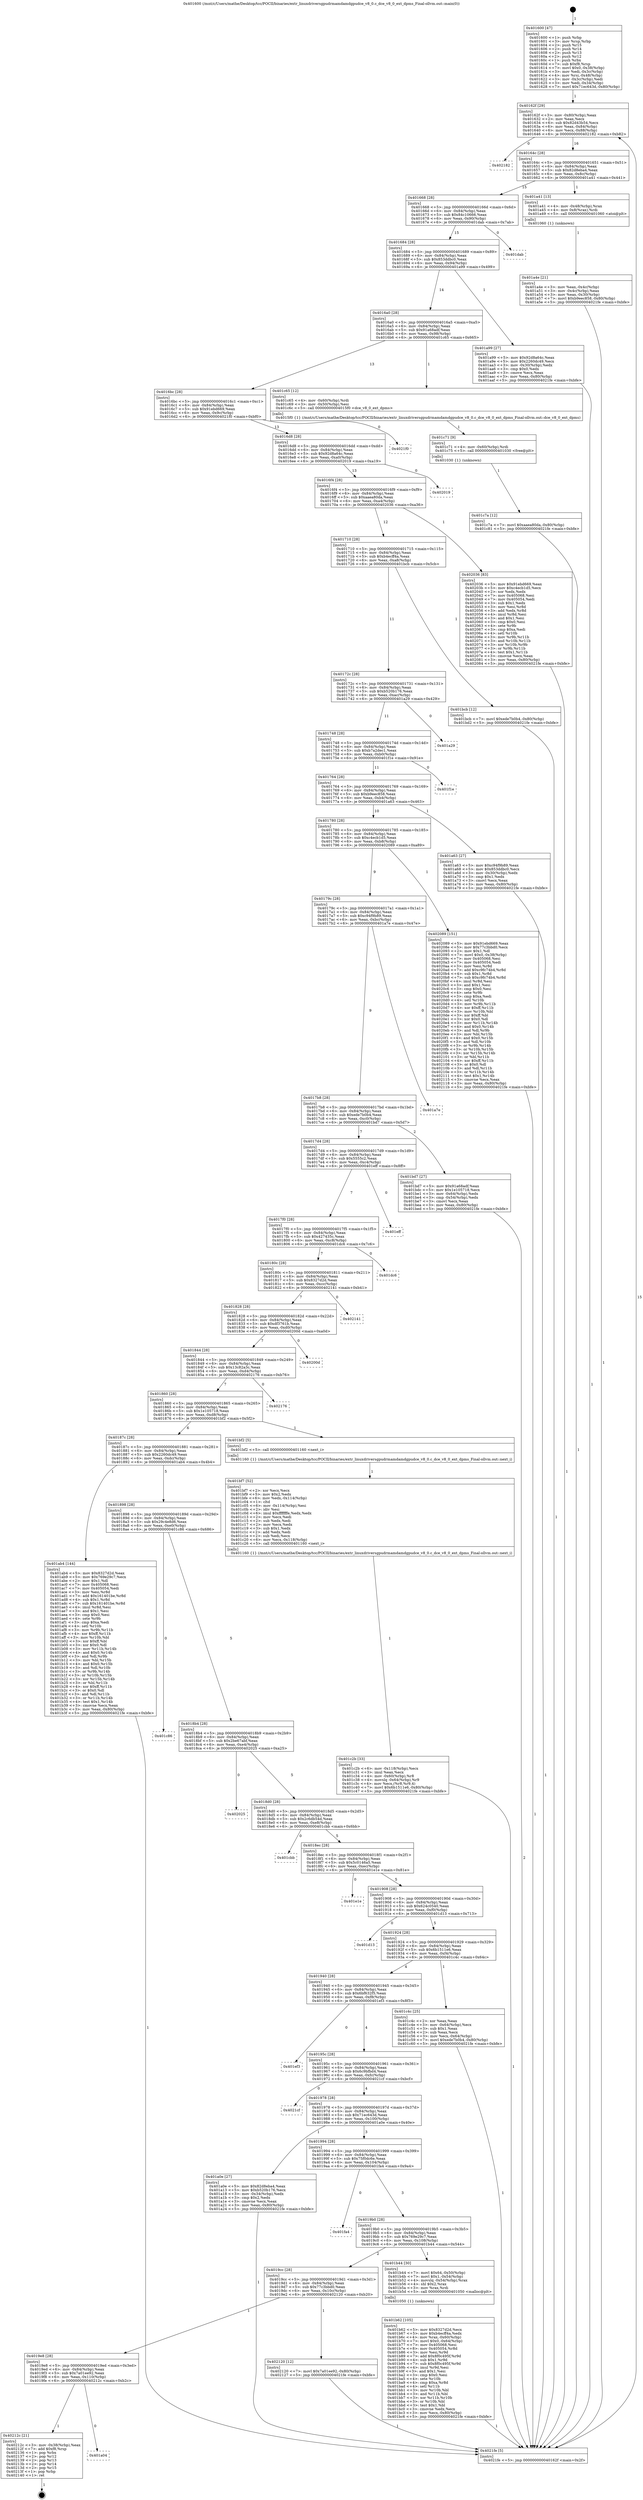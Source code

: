 digraph "0x401600" {
  label = "0x401600 (/mnt/c/Users/mathe/Desktop/tcc/POCII/binaries/extr_linuxdriversgpudrmamdamdgpudce_v8_0.c_dce_v8_0_ext_dpms_Final-ollvm.out::main(0))"
  labelloc = "t"
  node[shape=record]

  Entry [label="",width=0.3,height=0.3,shape=circle,fillcolor=black,style=filled]
  "0x40162f" [label="{
     0x40162f [29]\l
     | [instrs]\l
     &nbsp;&nbsp;0x40162f \<+3\>: mov -0x80(%rbp),%eax\l
     &nbsp;&nbsp;0x401632 \<+2\>: mov %eax,%ecx\l
     &nbsp;&nbsp;0x401634 \<+6\>: sub $0x82d43b54,%ecx\l
     &nbsp;&nbsp;0x40163a \<+6\>: mov %eax,-0x84(%rbp)\l
     &nbsp;&nbsp;0x401640 \<+6\>: mov %ecx,-0x88(%rbp)\l
     &nbsp;&nbsp;0x401646 \<+6\>: je 0000000000402182 \<main+0xb82\>\l
  }"]
  "0x402182" [label="{
     0x402182\l
  }", style=dashed]
  "0x40164c" [label="{
     0x40164c [28]\l
     | [instrs]\l
     &nbsp;&nbsp;0x40164c \<+5\>: jmp 0000000000401651 \<main+0x51\>\l
     &nbsp;&nbsp;0x401651 \<+6\>: mov -0x84(%rbp),%eax\l
     &nbsp;&nbsp;0x401657 \<+5\>: sub $0x82d8eba4,%eax\l
     &nbsp;&nbsp;0x40165c \<+6\>: mov %eax,-0x8c(%rbp)\l
     &nbsp;&nbsp;0x401662 \<+6\>: je 0000000000401a41 \<main+0x441\>\l
  }"]
  Exit [label="",width=0.3,height=0.3,shape=circle,fillcolor=black,style=filled,peripheries=2]
  "0x401a41" [label="{
     0x401a41 [13]\l
     | [instrs]\l
     &nbsp;&nbsp;0x401a41 \<+4\>: mov -0x48(%rbp),%rax\l
     &nbsp;&nbsp;0x401a45 \<+4\>: mov 0x8(%rax),%rdi\l
     &nbsp;&nbsp;0x401a49 \<+5\>: call 0000000000401060 \<atoi@plt\>\l
     | [calls]\l
     &nbsp;&nbsp;0x401060 \{1\} (unknown)\l
  }"]
  "0x401668" [label="{
     0x401668 [28]\l
     | [instrs]\l
     &nbsp;&nbsp;0x401668 \<+5\>: jmp 000000000040166d \<main+0x6d\>\l
     &nbsp;&nbsp;0x40166d \<+6\>: mov -0x84(%rbp),%eax\l
     &nbsp;&nbsp;0x401673 \<+5\>: sub $0x84c10666,%eax\l
     &nbsp;&nbsp;0x401678 \<+6\>: mov %eax,-0x90(%rbp)\l
     &nbsp;&nbsp;0x40167e \<+6\>: je 0000000000401dab \<main+0x7ab\>\l
  }"]
  "0x401a04" [label="{
     0x401a04\l
  }", style=dashed]
  "0x401dab" [label="{
     0x401dab\l
  }", style=dashed]
  "0x401684" [label="{
     0x401684 [28]\l
     | [instrs]\l
     &nbsp;&nbsp;0x401684 \<+5\>: jmp 0000000000401689 \<main+0x89\>\l
     &nbsp;&nbsp;0x401689 \<+6\>: mov -0x84(%rbp),%eax\l
     &nbsp;&nbsp;0x40168f \<+5\>: sub $0x853ddbc0,%eax\l
     &nbsp;&nbsp;0x401694 \<+6\>: mov %eax,-0x94(%rbp)\l
     &nbsp;&nbsp;0x40169a \<+6\>: je 0000000000401a99 \<main+0x499\>\l
  }"]
  "0x40212c" [label="{
     0x40212c [21]\l
     | [instrs]\l
     &nbsp;&nbsp;0x40212c \<+3\>: mov -0x38(%rbp),%eax\l
     &nbsp;&nbsp;0x40212f \<+7\>: add $0xf8,%rsp\l
     &nbsp;&nbsp;0x402136 \<+1\>: pop %rbx\l
     &nbsp;&nbsp;0x402137 \<+2\>: pop %r12\l
     &nbsp;&nbsp;0x402139 \<+2\>: pop %r13\l
     &nbsp;&nbsp;0x40213b \<+2\>: pop %r14\l
     &nbsp;&nbsp;0x40213d \<+2\>: pop %r15\l
     &nbsp;&nbsp;0x40213f \<+1\>: pop %rbp\l
     &nbsp;&nbsp;0x402140 \<+1\>: ret\l
  }"]
  "0x401a99" [label="{
     0x401a99 [27]\l
     | [instrs]\l
     &nbsp;&nbsp;0x401a99 \<+5\>: mov $0x92d8a64c,%eax\l
     &nbsp;&nbsp;0x401a9e \<+5\>: mov $0x2260dc49,%ecx\l
     &nbsp;&nbsp;0x401aa3 \<+3\>: mov -0x30(%rbp),%edx\l
     &nbsp;&nbsp;0x401aa6 \<+3\>: cmp $0x0,%edx\l
     &nbsp;&nbsp;0x401aa9 \<+3\>: cmove %ecx,%eax\l
     &nbsp;&nbsp;0x401aac \<+3\>: mov %eax,-0x80(%rbp)\l
     &nbsp;&nbsp;0x401aaf \<+5\>: jmp 00000000004021fe \<main+0xbfe\>\l
  }"]
  "0x4016a0" [label="{
     0x4016a0 [28]\l
     | [instrs]\l
     &nbsp;&nbsp;0x4016a0 \<+5\>: jmp 00000000004016a5 \<main+0xa5\>\l
     &nbsp;&nbsp;0x4016a5 \<+6\>: mov -0x84(%rbp),%eax\l
     &nbsp;&nbsp;0x4016ab \<+5\>: sub $0x91a68adf,%eax\l
     &nbsp;&nbsp;0x4016b0 \<+6\>: mov %eax,-0x98(%rbp)\l
     &nbsp;&nbsp;0x4016b6 \<+6\>: je 0000000000401c65 \<main+0x665\>\l
  }"]
  "0x4019e8" [label="{
     0x4019e8 [28]\l
     | [instrs]\l
     &nbsp;&nbsp;0x4019e8 \<+5\>: jmp 00000000004019ed \<main+0x3ed\>\l
     &nbsp;&nbsp;0x4019ed \<+6\>: mov -0x84(%rbp),%eax\l
     &nbsp;&nbsp;0x4019f3 \<+5\>: sub $0x7a01ee92,%eax\l
     &nbsp;&nbsp;0x4019f8 \<+6\>: mov %eax,-0x110(%rbp)\l
     &nbsp;&nbsp;0x4019fe \<+6\>: je 000000000040212c \<main+0xb2c\>\l
  }"]
  "0x401c65" [label="{
     0x401c65 [12]\l
     | [instrs]\l
     &nbsp;&nbsp;0x401c65 \<+4\>: mov -0x60(%rbp),%rdi\l
     &nbsp;&nbsp;0x401c69 \<+3\>: mov -0x50(%rbp),%esi\l
     &nbsp;&nbsp;0x401c6c \<+5\>: call 00000000004015f0 \<dce_v8_0_ext_dpms\>\l
     | [calls]\l
     &nbsp;&nbsp;0x4015f0 \{1\} (/mnt/c/Users/mathe/Desktop/tcc/POCII/binaries/extr_linuxdriversgpudrmamdamdgpudce_v8_0.c_dce_v8_0_ext_dpms_Final-ollvm.out::dce_v8_0_ext_dpms)\l
  }"]
  "0x4016bc" [label="{
     0x4016bc [28]\l
     | [instrs]\l
     &nbsp;&nbsp;0x4016bc \<+5\>: jmp 00000000004016c1 \<main+0xc1\>\l
     &nbsp;&nbsp;0x4016c1 \<+6\>: mov -0x84(%rbp),%eax\l
     &nbsp;&nbsp;0x4016c7 \<+5\>: sub $0x91ebd669,%eax\l
     &nbsp;&nbsp;0x4016cc \<+6\>: mov %eax,-0x9c(%rbp)\l
     &nbsp;&nbsp;0x4016d2 \<+6\>: je 00000000004021f0 \<main+0xbf0\>\l
  }"]
  "0x402120" [label="{
     0x402120 [12]\l
     | [instrs]\l
     &nbsp;&nbsp;0x402120 \<+7\>: movl $0x7a01ee92,-0x80(%rbp)\l
     &nbsp;&nbsp;0x402127 \<+5\>: jmp 00000000004021fe \<main+0xbfe\>\l
  }"]
  "0x4021f0" [label="{
     0x4021f0\l
  }", style=dashed]
  "0x4016d8" [label="{
     0x4016d8 [28]\l
     | [instrs]\l
     &nbsp;&nbsp;0x4016d8 \<+5\>: jmp 00000000004016dd \<main+0xdd\>\l
     &nbsp;&nbsp;0x4016dd \<+6\>: mov -0x84(%rbp),%eax\l
     &nbsp;&nbsp;0x4016e3 \<+5\>: sub $0x92d8a64c,%eax\l
     &nbsp;&nbsp;0x4016e8 \<+6\>: mov %eax,-0xa0(%rbp)\l
     &nbsp;&nbsp;0x4016ee \<+6\>: je 0000000000402019 \<main+0xa19\>\l
  }"]
  "0x401c7a" [label="{
     0x401c7a [12]\l
     | [instrs]\l
     &nbsp;&nbsp;0x401c7a \<+7\>: movl $0xaaea80da,-0x80(%rbp)\l
     &nbsp;&nbsp;0x401c81 \<+5\>: jmp 00000000004021fe \<main+0xbfe\>\l
  }"]
  "0x402019" [label="{
     0x402019\l
  }", style=dashed]
  "0x4016f4" [label="{
     0x4016f4 [28]\l
     | [instrs]\l
     &nbsp;&nbsp;0x4016f4 \<+5\>: jmp 00000000004016f9 \<main+0xf9\>\l
     &nbsp;&nbsp;0x4016f9 \<+6\>: mov -0x84(%rbp),%eax\l
     &nbsp;&nbsp;0x4016ff \<+5\>: sub $0xaaea80da,%eax\l
     &nbsp;&nbsp;0x401704 \<+6\>: mov %eax,-0xa4(%rbp)\l
     &nbsp;&nbsp;0x40170a \<+6\>: je 0000000000402036 \<main+0xa36\>\l
  }"]
  "0x401c71" [label="{
     0x401c71 [9]\l
     | [instrs]\l
     &nbsp;&nbsp;0x401c71 \<+4\>: mov -0x60(%rbp),%rdi\l
     &nbsp;&nbsp;0x401c75 \<+5\>: call 0000000000401030 \<free@plt\>\l
     | [calls]\l
     &nbsp;&nbsp;0x401030 \{1\} (unknown)\l
  }"]
  "0x402036" [label="{
     0x402036 [83]\l
     | [instrs]\l
     &nbsp;&nbsp;0x402036 \<+5\>: mov $0x91ebd669,%eax\l
     &nbsp;&nbsp;0x40203b \<+5\>: mov $0xc4ecb1d5,%ecx\l
     &nbsp;&nbsp;0x402040 \<+2\>: xor %edx,%edx\l
     &nbsp;&nbsp;0x402042 \<+7\>: mov 0x405068,%esi\l
     &nbsp;&nbsp;0x402049 \<+7\>: mov 0x405054,%edi\l
     &nbsp;&nbsp;0x402050 \<+3\>: sub $0x1,%edx\l
     &nbsp;&nbsp;0x402053 \<+3\>: mov %esi,%r8d\l
     &nbsp;&nbsp;0x402056 \<+3\>: add %edx,%r8d\l
     &nbsp;&nbsp;0x402059 \<+4\>: imul %r8d,%esi\l
     &nbsp;&nbsp;0x40205d \<+3\>: and $0x1,%esi\l
     &nbsp;&nbsp;0x402060 \<+3\>: cmp $0x0,%esi\l
     &nbsp;&nbsp;0x402063 \<+4\>: sete %r9b\l
     &nbsp;&nbsp;0x402067 \<+3\>: cmp $0xa,%edi\l
     &nbsp;&nbsp;0x40206a \<+4\>: setl %r10b\l
     &nbsp;&nbsp;0x40206e \<+3\>: mov %r9b,%r11b\l
     &nbsp;&nbsp;0x402071 \<+3\>: and %r10b,%r11b\l
     &nbsp;&nbsp;0x402074 \<+3\>: xor %r10b,%r9b\l
     &nbsp;&nbsp;0x402077 \<+3\>: or %r9b,%r11b\l
     &nbsp;&nbsp;0x40207a \<+4\>: test $0x1,%r11b\l
     &nbsp;&nbsp;0x40207e \<+3\>: cmovne %ecx,%eax\l
     &nbsp;&nbsp;0x402081 \<+3\>: mov %eax,-0x80(%rbp)\l
     &nbsp;&nbsp;0x402084 \<+5\>: jmp 00000000004021fe \<main+0xbfe\>\l
  }"]
  "0x401710" [label="{
     0x401710 [28]\l
     | [instrs]\l
     &nbsp;&nbsp;0x401710 \<+5\>: jmp 0000000000401715 \<main+0x115\>\l
     &nbsp;&nbsp;0x401715 \<+6\>: mov -0x84(%rbp),%eax\l
     &nbsp;&nbsp;0x40171b \<+5\>: sub $0xb4ecff4a,%eax\l
     &nbsp;&nbsp;0x401720 \<+6\>: mov %eax,-0xa8(%rbp)\l
     &nbsp;&nbsp;0x401726 \<+6\>: je 0000000000401bcb \<main+0x5cb\>\l
  }"]
  "0x401c2b" [label="{
     0x401c2b [33]\l
     | [instrs]\l
     &nbsp;&nbsp;0x401c2b \<+6\>: mov -0x118(%rbp),%ecx\l
     &nbsp;&nbsp;0x401c31 \<+3\>: imul %eax,%ecx\l
     &nbsp;&nbsp;0x401c34 \<+4\>: mov -0x60(%rbp),%r8\l
     &nbsp;&nbsp;0x401c38 \<+4\>: movslq -0x64(%rbp),%r9\l
     &nbsp;&nbsp;0x401c3c \<+4\>: mov %ecx,(%r8,%r9,4)\l
     &nbsp;&nbsp;0x401c40 \<+7\>: movl $0x6b1511e6,-0x80(%rbp)\l
     &nbsp;&nbsp;0x401c47 \<+5\>: jmp 00000000004021fe \<main+0xbfe\>\l
  }"]
  "0x401bcb" [label="{
     0x401bcb [12]\l
     | [instrs]\l
     &nbsp;&nbsp;0x401bcb \<+7\>: movl $0xede7b0b4,-0x80(%rbp)\l
     &nbsp;&nbsp;0x401bd2 \<+5\>: jmp 00000000004021fe \<main+0xbfe\>\l
  }"]
  "0x40172c" [label="{
     0x40172c [28]\l
     | [instrs]\l
     &nbsp;&nbsp;0x40172c \<+5\>: jmp 0000000000401731 \<main+0x131\>\l
     &nbsp;&nbsp;0x401731 \<+6\>: mov -0x84(%rbp),%eax\l
     &nbsp;&nbsp;0x401737 \<+5\>: sub $0xb520b176,%eax\l
     &nbsp;&nbsp;0x40173c \<+6\>: mov %eax,-0xac(%rbp)\l
     &nbsp;&nbsp;0x401742 \<+6\>: je 0000000000401a29 \<main+0x429\>\l
  }"]
  "0x401bf7" [label="{
     0x401bf7 [52]\l
     | [instrs]\l
     &nbsp;&nbsp;0x401bf7 \<+2\>: xor %ecx,%ecx\l
     &nbsp;&nbsp;0x401bf9 \<+5\>: mov $0x2,%edx\l
     &nbsp;&nbsp;0x401bfe \<+6\>: mov %edx,-0x114(%rbp)\l
     &nbsp;&nbsp;0x401c04 \<+1\>: cltd\l
     &nbsp;&nbsp;0x401c05 \<+6\>: mov -0x114(%rbp),%esi\l
     &nbsp;&nbsp;0x401c0b \<+2\>: idiv %esi\l
     &nbsp;&nbsp;0x401c0d \<+6\>: imul $0xfffffffe,%edx,%edx\l
     &nbsp;&nbsp;0x401c13 \<+2\>: mov %ecx,%edi\l
     &nbsp;&nbsp;0x401c15 \<+2\>: sub %edx,%edi\l
     &nbsp;&nbsp;0x401c17 \<+2\>: mov %ecx,%edx\l
     &nbsp;&nbsp;0x401c19 \<+3\>: sub $0x1,%edx\l
     &nbsp;&nbsp;0x401c1c \<+2\>: add %edx,%edi\l
     &nbsp;&nbsp;0x401c1e \<+2\>: sub %edi,%ecx\l
     &nbsp;&nbsp;0x401c20 \<+6\>: mov %ecx,-0x118(%rbp)\l
     &nbsp;&nbsp;0x401c26 \<+5\>: call 0000000000401160 \<next_i\>\l
     | [calls]\l
     &nbsp;&nbsp;0x401160 \{1\} (/mnt/c/Users/mathe/Desktop/tcc/POCII/binaries/extr_linuxdriversgpudrmamdamdgpudce_v8_0.c_dce_v8_0_ext_dpms_Final-ollvm.out::next_i)\l
  }"]
  "0x401a29" [label="{
     0x401a29\l
  }", style=dashed]
  "0x401748" [label="{
     0x401748 [28]\l
     | [instrs]\l
     &nbsp;&nbsp;0x401748 \<+5\>: jmp 000000000040174d \<main+0x14d\>\l
     &nbsp;&nbsp;0x40174d \<+6\>: mov -0x84(%rbp),%eax\l
     &nbsp;&nbsp;0x401753 \<+5\>: sub $0xb7a2dec1,%eax\l
     &nbsp;&nbsp;0x401758 \<+6\>: mov %eax,-0xb0(%rbp)\l
     &nbsp;&nbsp;0x40175e \<+6\>: je 0000000000401f1e \<main+0x91e\>\l
  }"]
  "0x401b62" [label="{
     0x401b62 [105]\l
     | [instrs]\l
     &nbsp;&nbsp;0x401b62 \<+5\>: mov $0x8327d2d,%ecx\l
     &nbsp;&nbsp;0x401b67 \<+5\>: mov $0xb4ecff4a,%edx\l
     &nbsp;&nbsp;0x401b6c \<+4\>: mov %rax,-0x60(%rbp)\l
     &nbsp;&nbsp;0x401b70 \<+7\>: movl $0x0,-0x64(%rbp)\l
     &nbsp;&nbsp;0x401b77 \<+7\>: mov 0x405068,%esi\l
     &nbsp;&nbsp;0x401b7e \<+8\>: mov 0x405054,%r8d\l
     &nbsp;&nbsp;0x401b86 \<+3\>: mov %esi,%r9d\l
     &nbsp;&nbsp;0x401b89 \<+7\>: add $0x8f0c495f,%r9d\l
     &nbsp;&nbsp;0x401b90 \<+4\>: sub $0x1,%r9d\l
     &nbsp;&nbsp;0x401b94 \<+7\>: sub $0x8f0c495f,%r9d\l
     &nbsp;&nbsp;0x401b9b \<+4\>: imul %r9d,%esi\l
     &nbsp;&nbsp;0x401b9f \<+3\>: and $0x1,%esi\l
     &nbsp;&nbsp;0x401ba2 \<+3\>: cmp $0x0,%esi\l
     &nbsp;&nbsp;0x401ba5 \<+4\>: sete %r10b\l
     &nbsp;&nbsp;0x401ba9 \<+4\>: cmp $0xa,%r8d\l
     &nbsp;&nbsp;0x401bad \<+4\>: setl %r11b\l
     &nbsp;&nbsp;0x401bb1 \<+3\>: mov %r10b,%bl\l
     &nbsp;&nbsp;0x401bb4 \<+3\>: and %r11b,%bl\l
     &nbsp;&nbsp;0x401bb7 \<+3\>: xor %r11b,%r10b\l
     &nbsp;&nbsp;0x401bba \<+3\>: or %r10b,%bl\l
     &nbsp;&nbsp;0x401bbd \<+3\>: test $0x1,%bl\l
     &nbsp;&nbsp;0x401bc0 \<+3\>: cmovne %edx,%ecx\l
     &nbsp;&nbsp;0x401bc3 \<+3\>: mov %ecx,-0x80(%rbp)\l
     &nbsp;&nbsp;0x401bc6 \<+5\>: jmp 00000000004021fe \<main+0xbfe\>\l
  }"]
  "0x401f1e" [label="{
     0x401f1e\l
  }", style=dashed]
  "0x401764" [label="{
     0x401764 [28]\l
     | [instrs]\l
     &nbsp;&nbsp;0x401764 \<+5\>: jmp 0000000000401769 \<main+0x169\>\l
     &nbsp;&nbsp;0x401769 \<+6\>: mov -0x84(%rbp),%eax\l
     &nbsp;&nbsp;0x40176f \<+5\>: sub $0xb9eec858,%eax\l
     &nbsp;&nbsp;0x401774 \<+6\>: mov %eax,-0xb4(%rbp)\l
     &nbsp;&nbsp;0x40177a \<+6\>: je 0000000000401a63 \<main+0x463\>\l
  }"]
  "0x4019cc" [label="{
     0x4019cc [28]\l
     | [instrs]\l
     &nbsp;&nbsp;0x4019cc \<+5\>: jmp 00000000004019d1 \<main+0x3d1\>\l
     &nbsp;&nbsp;0x4019d1 \<+6\>: mov -0x84(%rbp),%eax\l
     &nbsp;&nbsp;0x4019d7 \<+5\>: sub $0x77c3bbd0,%eax\l
     &nbsp;&nbsp;0x4019dc \<+6\>: mov %eax,-0x10c(%rbp)\l
     &nbsp;&nbsp;0x4019e2 \<+6\>: je 0000000000402120 \<main+0xb20\>\l
  }"]
  "0x401a63" [label="{
     0x401a63 [27]\l
     | [instrs]\l
     &nbsp;&nbsp;0x401a63 \<+5\>: mov $0xc94f9b89,%eax\l
     &nbsp;&nbsp;0x401a68 \<+5\>: mov $0x853ddbc0,%ecx\l
     &nbsp;&nbsp;0x401a6d \<+3\>: mov -0x30(%rbp),%edx\l
     &nbsp;&nbsp;0x401a70 \<+3\>: cmp $0x1,%edx\l
     &nbsp;&nbsp;0x401a73 \<+3\>: cmovl %ecx,%eax\l
     &nbsp;&nbsp;0x401a76 \<+3\>: mov %eax,-0x80(%rbp)\l
     &nbsp;&nbsp;0x401a79 \<+5\>: jmp 00000000004021fe \<main+0xbfe\>\l
  }"]
  "0x401780" [label="{
     0x401780 [28]\l
     | [instrs]\l
     &nbsp;&nbsp;0x401780 \<+5\>: jmp 0000000000401785 \<main+0x185\>\l
     &nbsp;&nbsp;0x401785 \<+6\>: mov -0x84(%rbp),%eax\l
     &nbsp;&nbsp;0x40178b \<+5\>: sub $0xc4ecb1d5,%eax\l
     &nbsp;&nbsp;0x401790 \<+6\>: mov %eax,-0xb8(%rbp)\l
     &nbsp;&nbsp;0x401796 \<+6\>: je 0000000000402089 \<main+0xa89\>\l
  }"]
  "0x401b44" [label="{
     0x401b44 [30]\l
     | [instrs]\l
     &nbsp;&nbsp;0x401b44 \<+7\>: movl $0x64,-0x50(%rbp)\l
     &nbsp;&nbsp;0x401b4b \<+7\>: movl $0x1,-0x54(%rbp)\l
     &nbsp;&nbsp;0x401b52 \<+4\>: movslq -0x54(%rbp),%rax\l
     &nbsp;&nbsp;0x401b56 \<+4\>: shl $0x2,%rax\l
     &nbsp;&nbsp;0x401b5a \<+3\>: mov %rax,%rdi\l
     &nbsp;&nbsp;0x401b5d \<+5\>: call 0000000000401050 \<malloc@plt\>\l
     | [calls]\l
     &nbsp;&nbsp;0x401050 \{1\} (unknown)\l
  }"]
  "0x402089" [label="{
     0x402089 [151]\l
     | [instrs]\l
     &nbsp;&nbsp;0x402089 \<+5\>: mov $0x91ebd669,%eax\l
     &nbsp;&nbsp;0x40208e \<+5\>: mov $0x77c3bbd0,%ecx\l
     &nbsp;&nbsp;0x402093 \<+2\>: mov $0x1,%dl\l
     &nbsp;&nbsp;0x402095 \<+7\>: movl $0x0,-0x38(%rbp)\l
     &nbsp;&nbsp;0x40209c \<+7\>: mov 0x405068,%esi\l
     &nbsp;&nbsp;0x4020a3 \<+7\>: mov 0x405054,%edi\l
     &nbsp;&nbsp;0x4020aa \<+3\>: mov %esi,%r8d\l
     &nbsp;&nbsp;0x4020ad \<+7\>: add $0xc9fc74b4,%r8d\l
     &nbsp;&nbsp;0x4020b4 \<+4\>: sub $0x1,%r8d\l
     &nbsp;&nbsp;0x4020b8 \<+7\>: sub $0xc9fc74b4,%r8d\l
     &nbsp;&nbsp;0x4020bf \<+4\>: imul %r8d,%esi\l
     &nbsp;&nbsp;0x4020c3 \<+3\>: and $0x1,%esi\l
     &nbsp;&nbsp;0x4020c6 \<+3\>: cmp $0x0,%esi\l
     &nbsp;&nbsp;0x4020c9 \<+4\>: sete %r9b\l
     &nbsp;&nbsp;0x4020cd \<+3\>: cmp $0xa,%edi\l
     &nbsp;&nbsp;0x4020d0 \<+4\>: setl %r10b\l
     &nbsp;&nbsp;0x4020d4 \<+3\>: mov %r9b,%r11b\l
     &nbsp;&nbsp;0x4020d7 \<+4\>: xor $0xff,%r11b\l
     &nbsp;&nbsp;0x4020db \<+3\>: mov %r10b,%bl\l
     &nbsp;&nbsp;0x4020de \<+3\>: xor $0xff,%bl\l
     &nbsp;&nbsp;0x4020e1 \<+3\>: xor $0x0,%dl\l
     &nbsp;&nbsp;0x4020e4 \<+3\>: mov %r11b,%r14b\l
     &nbsp;&nbsp;0x4020e7 \<+4\>: and $0x0,%r14b\l
     &nbsp;&nbsp;0x4020eb \<+3\>: and %dl,%r9b\l
     &nbsp;&nbsp;0x4020ee \<+3\>: mov %bl,%r15b\l
     &nbsp;&nbsp;0x4020f1 \<+4\>: and $0x0,%r15b\l
     &nbsp;&nbsp;0x4020f5 \<+3\>: and %dl,%r10b\l
     &nbsp;&nbsp;0x4020f8 \<+3\>: or %r9b,%r14b\l
     &nbsp;&nbsp;0x4020fb \<+3\>: or %r10b,%r15b\l
     &nbsp;&nbsp;0x4020fe \<+3\>: xor %r15b,%r14b\l
     &nbsp;&nbsp;0x402101 \<+3\>: or %bl,%r11b\l
     &nbsp;&nbsp;0x402104 \<+4\>: xor $0xff,%r11b\l
     &nbsp;&nbsp;0x402108 \<+3\>: or $0x0,%dl\l
     &nbsp;&nbsp;0x40210b \<+3\>: and %dl,%r11b\l
     &nbsp;&nbsp;0x40210e \<+3\>: or %r11b,%r14b\l
     &nbsp;&nbsp;0x402111 \<+4\>: test $0x1,%r14b\l
     &nbsp;&nbsp;0x402115 \<+3\>: cmovne %ecx,%eax\l
     &nbsp;&nbsp;0x402118 \<+3\>: mov %eax,-0x80(%rbp)\l
     &nbsp;&nbsp;0x40211b \<+5\>: jmp 00000000004021fe \<main+0xbfe\>\l
  }"]
  "0x40179c" [label="{
     0x40179c [28]\l
     | [instrs]\l
     &nbsp;&nbsp;0x40179c \<+5\>: jmp 00000000004017a1 \<main+0x1a1\>\l
     &nbsp;&nbsp;0x4017a1 \<+6\>: mov -0x84(%rbp),%eax\l
     &nbsp;&nbsp;0x4017a7 \<+5\>: sub $0xc94f9b89,%eax\l
     &nbsp;&nbsp;0x4017ac \<+6\>: mov %eax,-0xbc(%rbp)\l
     &nbsp;&nbsp;0x4017b2 \<+6\>: je 0000000000401a7e \<main+0x47e\>\l
  }"]
  "0x4019b0" [label="{
     0x4019b0 [28]\l
     | [instrs]\l
     &nbsp;&nbsp;0x4019b0 \<+5\>: jmp 00000000004019b5 \<main+0x3b5\>\l
     &nbsp;&nbsp;0x4019b5 \<+6\>: mov -0x84(%rbp),%eax\l
     &nbsp;&nbsp;0x4019bb \<+5\>: sub $0x769e29c7,%eax\l
     &nbsp;&nbsp;0x4019c0 \<+6\>: mov %eax,-0x108(%rbp)\l
     &nbsp;&nbsp;0x4019c6 \<+6\>: je 0000000000401b44 \<main+0x544\>\l
  }"]
  "0x401a7e" [label="{
     0x401a7e\l
  }", style=dashed]
  "0x4017b8" [label="{
     0x4017b8 [28]\l
     | [instrs]\l
     &nbsp;&nbsp;0x4017b8 \<+5\>: jmp 00000000004017bd \<main+0x1bd\>\l
     &nbsp;&nbsp;0x4017bd \<+6\>: mov -0x84(%rbp),%eax\l
     &nbsp;&nbsp;0x4017c3 \<+5\>: sub $0xede7b0b4,%eax\l
     &nbsp;&nbsp;0x4017c8 \<+6\>: mov %eax,-0xc0(%rbp)\l
     &nbsp;&nbsp;0x4017ce \<+6\>: je 0000000000401bd7 \<main+0x5d7\>\l
  }"]
  "0x401fa4" [label="{
     0x401fa4\l
  }", style=dashed]
  "0x401bd7" [label="{
     0x401bd7 [27]\l
     | [instrs]\l
     &nbsp;&nbsp;0x401bd7 \<+5\>: mov $0x91a68adf,%eax\l
     &nbsp;&nbsp;0x401bdc \<+5\>: mov $0x1e105718,%ecx\l
     &nbsp;&nbsp;0x401be1 \<+3\>: mov -0x64(%rbp),%edx\l
     &nbsp;&nbsp;0x401be4 \<+3\>: cmp -0x54(%rbp),%edx\l
     &nbsp;&nbsp;0x401be7 \<+3\>: cmovl %ecx,%eax\l
     &nbsp;&nbsp;0x401bea \<+3\>: mov %eax,-0x80(%rbp)\l
     &nbsp;&nbsp;0x401bed \<+5\>: jmp 00000000004021fe \<main+0xbfe\>\l
  }"]
  "0x4017d4" [label="{
     0x4017d4 [28]\l
     | [instrs]\l
     &nbsp;&nbsp;0x4017d4 \<+5\>: jmp 00000000004017d9 \<main+0x1d9\>\l
     &nbsp;&nbsp;0x4017d9 \<+6\>: mov -0x84(%rbp),%eax\l
     &nbsp;&nbsp;0x4017df \<+5\>: sub $0x5555c2,%eax\l
     &nbsp;&nbsp;0x4017e4 \<+6\>: mov %eax,-0xc4(%rbp)\l
     &nbsp;&nbsp;0x4017ea \<+6\>: je 0000000000401eff \<main+0x8ff\>\l
  }"]
  "0x401a4e" [label="{
     0x401a4e [21]\l
     | [instrs]\l
     &nbsp;&nbsp;0x401a4e \<+3\>: mov %eax,-0x4c(%rbp)\l
     &nbsp;&nbsp;0x401a51 \<+3\>: mov -0x4c(%rbp),%eax\l
     &nbsp;&nbsp;0x401a54 \<+3\>: mov %eax,-0x30(%rbp)\l
     &nbsp;&nbsp;0x401a57 \<+7\>: movl $0xb9eec858,-0x80(%rbp)\l
     &nbsp;&nbsp;0x401a5e \<+5\>: jmp 00000000004021fe \<main+0xbfe\>\l
  }"]
  "0x401eff" [label="{
     0x401eff\l
  }", style=dashed]
  "0x4017f0" [label="{
     0x4017f0 [28]\l
     | [instrs]\l
     &nbsp;&nbsp;0x4017f0 \<+5\>: jmp 00000000004017f5 \<main+0x1f5\>\l
     &nbsp;&nbsp;0x4017f5 \<+6\>: mov -0x84(%rbp),%eax\l
     &nbsp;&nbsp;0x4017fb \<+5\>: sub $0x427435c,%eax\l
     &nbsp;&nbsp;0x401800 \<+6\>: mov %eax,-0xc8(%rbp)\l
     &nbsp;&nbsp;0x401806 \<+6\>: je 0000000000401dc6 \<main+0x7c6\>\l
  }"]
  "0x401600" [label="{
     0x401600 [47]\l
     | [instrs]\l
     &nbsp;&nbsp;0x401600 \<+1\>: push %rbp\l
     &nbsp;&nbsp;0x401601 \<+3\>: mov %rsp,%rbp\l
     &nbsp;&nbsp;0x401604 \<+2\>: push %r15\l
     &nbsp;&nbsp;0x401606 \<+2\>: push %r14\l
     &nbsp;&nbsp;0x401608 \<+2\>: push %r13\l
     &nbsp;&nbsp;0x40160a \<+2\>: push %r12\l
     &nbsp;&nbsp;0x40160c \<+1\>: push %rbx\l
     &nbsp;&nbsp;0x40160d \<+7\>: sub $0xf8,%rsp\l
     &nbsp;&nbsp;0x401614 \<+7\>: movl $0x0,-0x38(%rbp)\l
     &nbsp;&nbsp;0x40161b \<+3\>: mov %edi,-0x3c(%rbp)\l
     &nbsp;&nbsp;0x40161e \<+4\>: mov %rsi,-0x48(%rbp)\l
     &nbsp;&nbsp;0x401622 \<+3\>: mov -0x3c(%rbp),%edi\l
     &nbsp;&nbsp;0x401625 \<+3\>: mov %edi,-0x34(%rbp)\l
     &nbsp;&nbsp;0x401628 \<+7\>: movl $0x71ec643d,-0x80(%rbp)\l
  }"]
  "0x401dc6" [label="{
     0x401dc6\l
  }", style=dashed]
  "0x40180c" [label="{
     0x40180c [28]\l
     | [instrs]\l
     &nbsp;&nbsp;0x40180c \<+5\>: jmp 0000000000401811 \<main+0x211\>\l
     &nbsp;&nbsp;0x401811 \<+6\>: mov -0x84(%rbp),%eax\l
     &nbsp;&nbsp;0x401817 \<+5\>: sub $0x8327d2d,%eax\l
     &nbsp;&nbsp;0x40181c \<+6\>: mov %eax,-0xcc(%rbp)\l
     &nbsp;&nbsp;0x401822 \<+6\>: je 0000000000402141 \<main+0xb41\>\l
  }"]
  "0x4021fe" [label="{
     0x4021fe [5]\l
     | [instrs]\l
     &nbsp;&nbsp;0x4021fe \<+5\>: jmp 000000000040162f \<main+0x2f\>\l
  }"]
  "0x402141" [label="{
     0x402141\l
  }", style=dashed]
  "0x401828" [label="{
     0x401828 [28]\l
     | [instrs]\l
     &nbsp;&nbsp;0x401828 \<+5\>: jmp 000000000040182d \<main+0x22d\>\l
     &nbsp;&nbsp;0x40182d \<+6\>: mov -0x84(%rbp),%eax\l
     &nbsp;&nbsp;0x401833 \<+5\>: sub $0xdf3761b,%eax\l
     &nbsp;&nbsp;0x401838 \<+6\>: mov %eax,-0xd0(%rbp)\l
     &nbsp;&nbsp;0x40183e \<+6\>: je 000000000040200d \<main+0xa0d\>\l
  }"]
  "0x401994" [label="{
     0x401994 [28]\l
     | [instrs]\l
     &nbsp;&nbsp;0x401994 \<+5\>: jmp 0000000000401999 \<main+0x399\>\l
     &nbsp;&nbsp;0x401999 \<+6\>: mov -0x84(%rbp),%eax\l
     &nbsp;&nbsp;0x40199f \<+5\>: sub $0x75f0dc6e,%eax\l
     &nbsp;&nbsp;0x4019a4 \<+6\>: mov %eax,-0x104(%rbp)\l
     &nbsp;&nbsp;0x4019aa \<+6\>: je 0000000000401fa4 \<main+0x9a4\>\l
  }"]
  "0x40200d" [label="{
     0x40200d\l
  }", style=dashed]
  "0x401844" [label="{
     0x401844 [28]\l
     | [instrs]\l
     &nbsp;&nbsp;0x401844 \<+5\>: jmp 0000000000401849 \<main+0x249\>\l
     &nbsp;&nbsp;0x401849 \<+6\>: mov -0x84(%rbp),%eax\l
     &nbsp;&nbsp;0x40184f \<+5\>: sub $0x13c82a3c,%eax\l
     &nbsp;&nbsp;0x401854 \<+6\>: mov %eax,-0xd4(%rbp)\l
     &nbsp;&nbsp;0x40185a \<+6\>: je 0000000000402176 \<main+0xb76\>\l
  }"]
  "0x401a0e" [label="{
     0x401a0e [27]\l
     | [instrs]\l
     &nbsp;&nbsp;0x401a0e \<+5\>: mov $0x82d8eba4,%eax\l
     &nbsp;&nbsp;0x401a13 \<+5\>: mov $0xb520b176,%ecx\l
     &nbsp;&nbsp;0x401a18 \<+3\>: mov -0x34(%rbp),%edx\l
     &nbsp;&nbsp;0x401a1b \<+3\>: cmp $0x2,%edx\l
     &nbsp;&nbsp;0x401a1e \<+3\>: cmovne %ecx,%eax\l
     &nbsp;&nbsp;0x401a21 \<+3\>: mov %eax,-0x80(%rbp)\l
     &nbsp;&nbsp;0x401a24 \<+5\>: jmp 00000000004021fe \<main+0xbfe\>\l
  }"]
  "0x402176" [label="{
     0x402176\l
  }", style=dashed]
  "0x401860" [label="{
     0x401860 [28]\l
     | [instrs]\l
     &nbsp;&nbsp;0x401860 \<+5\>: jmp 0000000000401865 \<main+0x265\>\l
     &nbsp;&nbsp;0x401865 \<+6\>: mov -0x84(%rbp),%eax\l
     &nbsp;&nbsp;0x40186b \<+5\>: sub $0x1e105718,%eax\l
     &nbsp;&nbsp;0x401870 \<+6\>: mov %eax,-0xd8(%rbp)\l
     &nbsp;&nbsp;0x401876 \<+6\>: je 0000000000401bf2 \<main+0x5f2\>\l
  }"]
  "0x401978" [label="{
     0x401978 [28]\l
     | [instrs]\l
     &nbsp;&nbsp;0x401978 \<+5\>: jmp 000000000040197d \<main+0x37d\>\l
     &nbsp;&nbsp;0x40197d \<+6\>: mov -0x84(%rbp),%eax\l
     &nbsp;&nbsp;0x401983 \<+5\>: sub $0x71ec643d,%eax\l
     &nbsp;&nbsp;0x401988 \<+6\>: mov %eax,-0x100(%rbp)\l
     &nbsp;&nbsp;0x40198e \<+6\>: je 0000000000401a0e \<main+0x40e\>\l
  }"]
  "0x401bf2" [label="{
     0x401bf2 [5]\l
     | [instrs]\l
     &nbsp;&nbsp;0x401bf2 \<+5\>: call 0000000000401160 \<next_i\>\l
     | [calls]\l
     &nbsp;&nbsp;0x401160 \{1\} (/mnt/c/Users/mathe/Desktop/tcc/POCII/binaries/extr_linuxdriversgpudrmamdamdgpudce_v8_0.c_dce_v8_0_ext_dpms_Final-ollvm.out::next_i)\l
  }"]
  "0x40187c" [label="{
     0x40187c [28]\l
     | [instrs]\l
     &nbsp;&nbsp;0x40187c \<+5\>: jmp 0000000000401881 \<main+0x281\>\l
     &nbsp;&nbsp;0x401881 \<+6\>: mov -0x84(%rbp),%eax\l
     &nbsp;&nbsp;0x401887 \<+5\>: sub $0x2260dc49,%eax\l
     &nbsp;&nbsp;0x40188c \<+6\>: mov %eax,-0xdc(%rbp)\l
     &nbsp;&nbsp;0x401892 \<+6\>: je 0000000000401ab4 \<main+0x4b4\>\l
  }"]
  "0x4021cf" [label="{
     0x4021cf\l
  }", style=dashed]
  "0x401ab4" [label="{
     0x401ab4 [144]\l
     | [instrs]\l
     &nbsp;&nbsp;0x401ab4 \<+5\>: mov $0x8327d2d,%eax\l
     &nbsp;&nbsp;0x401ab9 \<+5\>: mov $0x769e29c7,%ecx\l
     &nbsp;&nbsp;0x401abe \<+2\>: mov $0x1,%dl\l
     &nbsp;&nbsp;0x401ac0 \<+7\>: mov 0x405068,%esi\l
     &nbsp;&nbsp;0x401ac7 \<+7\>: mov 0x405054,%edi\l
     &nbsp;&nbsp;0x401ace \<+3\>: mov %esi,%r8d\l
     &nbsp;&nbsp;0x401ad1 \<+7\>: add $0x161401be,%r8d\l
     &nbsp;&nbsp;0x401ad8 \<+4\>: sub $0x1,%r8d\l
     &nbsp;&nbsp;0x401adc \<+7\>: sub $0x161401be,%r8d\l
     &nbsp;&nbsp;0x401ae3 \<+4\>: imul %r8d,%esi\l
     &nbsp;&nbsp;0x401ae7 \<+3\>: and $0x1,%esi\l
     &nbsp;&nbsp;0x401aea \<+3\>: cmp $0x0,%esi\l
     &nbsp;&nbsp;0x401aed \<+4\>: sete %r9b\l
     &nbsp;&nbsp;0x401af1 \<+3\>: cmp $0xa,%edi\l
     &nbsp;&nbsp;0x401af4 \<+4\>: setl %r10b\l
     &nbsp;&nbsp;0x401af8 \<+3\>: mov %r9b,%r11b\l
     &nbsp;&nbsp;0x401afb \<+4\>: xor $0xff,%r11b\l
     &nbsp;&nbsp;0x401aff \<+3\>: mov %r10b,%bl\l
     &nbsp;&nbsp;0x401b02 \<+3\>: xor $0xff,%bl\l
     &nbsp;&nbsp;0x401b05 \<+3\>: xor $0x0,%dl\l
     &nbsp;&nbsp;0x401b08 \<+3\>: mov %r11b,%r14b\l
     &nbsp;&nbsp;0x401b0b \<+4\>: and $0x0,%r14b\l
     &nbsp;&nbsp;0x401b0f \<+3\>: and %dl,%r9b\l
     &nbsp;&nbsp;0x401b12 \<+3\>: mov %bl,%r15b\l
     &nbsp;&nbsp;0x401b15 \<+4\>: and $0x0,%r15b\l
     &nbsp;&nbsp;0x401b19 \<+3\>: and %dl,%r10b\l
     &nbsp;&nbsp;0x401b1c \<+3\>: or %r9b,%r14b\l
     &nbsp;&nbsp;0x401b1f \<+3\>: or %r10b,%r15b\l
     &nbsp;&nbsp;0x401b22 \<+3\>: xor %r15b,%r14b\l
     &nbsp;&nbsp;0x401b25 \<+3\>: or %bl,%r11b\l
     &nbsp;&nbsp;0x401b28 \<+4\>: xor $0xff,%r11b\l
     &nbsp;&nbsp;0x401b2c \<+3\>: or $0x0,%dl\l
     &nbsp;&nbsp;0x401b2f \<+3\>: and %dl,%r11b\l
     &nbsp;&nbsp;0x401b32 \<+3\>: or %r11b,%r14b\l
     &nbsp;&nbsp;0x401b35 \<+4\>: test $0x1,%r14b\l
     &nbsp;&nbsp;0x401b39 \<+3\>: cmovne %ecx,%eax\l
     &nbsp;&nbsp;0x401b3c \<+3\>: mov %eax,-0x80(%rbp)\l
     &nbsp;&nbsp;0x401b3f \<+5\>: jmp 00000000004021fe \<main+0xbfe\>\l
  }"]
  "0x401898" [label="{
     0x401898 [28]\l
     | [instrs]\l
     &nbsp;&nbsp;0x401898 \<+5\>: jmp 000000000040189d \<main+0x29d\>\l
     &nbsp;&nbsp;0x40189d \<+6\>: mov -0x84(%rbp),%eax\l
     &nbsp;&nbsp;0x4018a3 \<+5\>: sub $0x29c4e8d6,%eax\l
     &nbsp;&nbsp;0x4018a8 \<+6\>: mov %eax,-0xe0(%rbp)\l
     &nbsp;&nbsp;0x4018ae \<+6\>: je 0000000000401c86 \<main+0x686\>\l
  }"]
  "0x40195c" [label="{
     0x40195c [28]\l
     | [instrs]\l
     &nbsp;&nbsp;0x40195c \<+5\>: jmp 0000000000401961 \<main+0x361\>\l
     &nbsp;&nbsp;0x401961 \<+6\>: mov -0x84(%rbp),%eax\l
     &nbsp;&nbsp;0x401967 \<+5\>: sub $0x6c9bfbd4,%eax\l
     &nbsp;&nbsp;0x40196c \<+6\>: mov %eax,-0xfc(%rbp)\l
     &nbsp;&nbsp;0x401972 \<+6\>: je 00000000004021cf \<main+0xbcf\>\l
  }"]
  "0x401c86" [label="{
     0x401c86\l
  }", style=dashed]
  "0x4018b4" [label="{
     0x4018b4 [28]\l
     | [instrs]\l
     &nbsp;&nbsp;0x4018b4 \<+5\>: jmp 00000000004018b9 \<main+0x2b9\>\l
     &nbsp;&nbsp;0x4018b9 \<+6\>: mov -0x84(%rbp),%eax\l
     &nbsp;&nbsp;0x4018bf \<+5\>: sub $0x2be67abf,%eax\l
     &nbsp;&nbsp;0x4018c4 \<+6\>: mov %eax,-0xe4(%rbp)\l
     &nbsp;&nbsp;0x4018ca \<+6\>: je 0000000000402025 \<main+0xa25\>\l
  }"]
  "0x401ef3" [label="{
     0x401ef3\l
  }", style=dashed]
  "0x402025" [label="{
     0x402025\l
  }", style=dashed]
  "0x4018d0" [label="{
     0x4018d0 [28]\l
     | [instrs]\l
     &nbsp;&nbsp;0x4018d0 \<+5\>: jmp 00000000004018d5 \<main+0x2d5\>\l
     &nbsp;&nbsp;0x4018d5 \<+6\>: mov -0x84(%rbp),%eax\l
     &nbsp;&nbsp;0x4018db \<+5\>: sub $0x2c6db54d,%eax\l
     &nbsp;&nbsp;0x4018e0 \<+6\>: mov %eax,-0xe8(%rbp)\l
     &nbsp;&nbsp;0x4018e6 \<+6\>: je 0000000000401cbb \<main+0x6bb\>\l
  }"]
  "0x401940" [label="{
     0x401940 [28]\l
     | [instrs]\l
     &nbsp;&nbsp;0x401940 \<+5\>: jmp 0000000000401945 \<main+0x345\>\l
     &nbsp;&nbsp;0x401945 \<+6\>: mov -0x84(%rbp),%eax\l
     &nbsp;&nbsp;0x40194b \<+5\>: sub $0x6bf632f5,%eax\l
     &nbsp;&nbsp;0x401950 \<+6\>: mov %eax,-0xf8(%rbp)\l
     &nbsp;&nbsp;0x401956 \<+6\>: je 0000000000401ef3 \<main+0x8f3\>\l
  }"]
  "0x401cbb" [label="{
     0x401cbb\l
  }", style=dashed]
  "0x4018ec" [label="{
     0x4018ec [28]\l
     | [instrs]\l
     &nbsp;&nbsp;0x4018ec \<+5\>: jmp 00000000004018f1 \<main+0x2f1\>\l
     &nbsp;&nbsp;0x4018f1 \<+6\>: mov -0x84(%rbp),%eax\l
     &nbsp;&nbsp;0x4018f7 \<+5\>: sub $0x5c0146a5,%eax\l
     &nbsp;&nbsp;0x4018fc \<+6\>: mov %eax,-0xec(%rbp)\l
     &nbsp;&nbsp;0x401902 \<+6\>: je 0000000000401e1e \<main+0x81e\>\l
  }"]
  "0x401c4c" [label="{
     0x401c4c [25]\l
     | [instrs]\l
     &nbsp;&nbsp;0x401c4c \<+2\>: xor %eax,%eax\l
     &nbsp;&nbsp;0x401c4e \<+3\>: mov -0x64(%rbp),%ecx\l
     &nbsp;&nbsp;0x401c51 \<+3\>: sub $0x1,%eax\l
     &nbsp;&nbsp;0x401c54 \<+2\>: sub %eax,%ecx\l
     &nbsp;&nbsp;0x401c56 \<+3\>: mov %ecx,-0x64(%rbp)\l
     &nbsp;&nbsp;0x401c59 \<+7\>: movl $0xede7b0b4,-0x80(%rbp)\l
     &nbsp;&nbsp;0x401c60 \<+5\>: jmp 00000000004021fe \<main+0xbfe\>\l
  }"]
  "0x401e1e" [label="{
     0x401e1e\l
  }", style=dashed]
  "0x401908" [label="{
     0x401908 [28]\l
     | [instrs]\l
     &nbsp;&nbsp;0x401908 \<+5\>: jmp 000000000040190d \<main+0x30d\>\l
     &nbsp;&nbsp;0x40190d \<+6\>: mov -0x84(%rbp),%eax\l
     &nbsp;&nbsp;0x401913 \<+5\>: sub $0x624c0540,%eax\l
     &nbsp;&nbsp;0x401918 \<+6\>: mov %eax,-0xf0(%rbp)\l
     &nbsp;&nbsp;0x40191e \<+6\>: je 0000000000401d13 \<main+0x713\>\l
  }"]
  "0x401924" [label="{
     0x401924 [28]\l
     | [instrs]\l
     &nbsp;&nbsp;0x401924 \<+5\>: jmp 0000000000401929 \<main+0x329\>\l
     &nbsp;&nbsp;0x401929 \<+6\>: mov -0x84(%rbp),%eax\l
     &nbsp;&nbsp;0x40192f \<+5\>: sub $0x6b1511e6,%eax\l
     &nbsp;&nbsp;0x401934 \<+6\>: mov %eax,-0xf4(%rbp)\l
     &nbsp;&nbsp;0x40193a \<+6\>: je 0000000000401c4c \<main+0x64c\>\l
  }"]
  "0x401d13" [label="{
     0x401d13\l
  }", style=dashed]
  Entry -> "0x401600" [label=" 1"]
  "0x40162f" -> "0x402182" [label=" 0"]
  "0x40162f" -> "0x40164c" [label=" 16"]
  "0x40212c" -> Exit [label=" 1"]
  "0x40164c" -> "0x401a41" [label=" 1"]
  "0x40164c" -> "0x401668" [label=" 15"]
  "0x4019e8" -> "0x401a04" [label=" 0"]
  "0x401668" -> "0x401dab" [label=" 0"]
  "0x401668" -> "0x401684" [label=" 15"]
  "0x4019e8" -> "0x40212c" [label=" 1"]
  "0x401684" -> "0x401a99" [label=" 1"]
  "0x401684" -> "0x4016a0" [label=" 14"]
  "0x402120" -> "0x4021fe" [label=" 1"]
  "0x4016a0" -> "0x401c65" [label=" 1"]
  "0x4016a0" -> "0x4016bc" [label=" 13"]
  "0x4019cc" -> "0x4019e8" [label=" 1"]
  "0x4016bc" -> "0x4021f0" [label=" 0"]
  "0x4016bc" -> "0x4016d8" [label=" 13"]
  "0x4019cc" -> "0x402120" [label=" 1"]
  "0x4016d8" -> "0x402019" [label=" 0"]
  "0x4016d8" -> "0x4016f4" [label=" 13"]
  "0x402089" -> "0x4021fe" [label=" 1"]
  "0x4016f4" -> "0x402036" [label=" 1"]
  "0x4016f4" -> "0x401710" [label=" 12"]
  "0x402036" -> "0x4021fe" [label=" 1"]
  "0x401710" -> "0x401bcb" [label=" 1"]
  "0x401710" -> "0x40172c" [label=" 11"]
  "0x401c7a" -> "0x4021fe" [label=" 1"]
  "0x40172c" -> "0x401a29" [label=" 0"]
  "0x40172c" -> "0x401748" [label=" 11"]
  "0x401c71" -> "0x401c7a" [label=" 1"]
  "0x401748" -> "0x401f1e" [label=" 0"]
  "0x401748" -> "0x401764" [label=" 11"]
  "0x401c65" -> "0x401c71" [label=" 1"]
  "0x401764" -> "0x401a63" [label=" 1"]
  "0x401764" -> "0x401780" [label=" 10"]
  "0x401c4c" -> "0x4021fe" [label=" 1"]
  "0x401780" -> "0x402089" [label=" 1"]
  "0x401780" -> "0x40179c" [label=" 9"]
  "0x401c2b" -> "0x4021fe" [label=" 1"]
  "0x40179c" -> "0x401a7e" [label=" 0"]
  "0x40179c" -> "0x4017b8" [label=" 9"]
  "0x401bf2" -> "0x401bf7" [label=" 1"]
  "0x4017b8" -> "0x401bd7" [label=" 2"]
  "0x4017b8" -> "0x4017d4" [label=" 7"]
  "0x401bd7" -> "0x4021fe" [label=" 2"]
  "0x4017d4" -> "0x401eff" [label=" 0"]
  "0x4017d4" -> "0x4017f0" [label=" 7"]
  "0x401b62" -> "0x4021fe" [label=" 1"]
  "0x4017f0" -> "0x401dc6" [label=" 0"]
  "0x4017f0" -> "0x40180c" [label=" 7"]
  "0x401b44" -> "0x401b62" [label=" 1"]
  "0x40180c" -> "0x402141" [label=" 0"]
  "0x40180c" -> "0x401828" [label=" 7"]
  "0x4019b0" -> "0x4019cc" [label=" 2"]
  "0x401828" -> "0x40200d" [label=" 0"]
  "0x401828" -> "0x401844" [label=" 7"]
  "0x4019b0" -> "0x401b44" [label=" 1"]
  "0x401844" -> "0x402176" [label=" 0"]
  "0x401844" -> "0x401860" [label=" 7"]
  "0x401bf7" -> "0x401c2b" [label=" 1"]
  "0x401860" -> "0x401bf2" [label=" 1"]
  "0x401860" -> "0x40187c" [label=" 6"]
  "0x401994" -> "0x401fa4" [label=" 0"]
  "0x40187c" -> "0x401ab4" [label=" 1"]
  "0x40187c" -> "0x401898" [label=" 5"]
  "0x401bcb" -> "0x4021fe" [label=" 1"]
  "0x401898" -> "0x401c86" [label=" 0"]
  "0x401898" -> "0x4018b4" [label=" 5"]
  "0x401a99" -> "0x4021fe" [label=" 1"]
  "0x4018b4" -> "0x402025" [label=" 0"]
  "0x4018b4" -> "0x4018d0" [label=" 5"]
  "0x401a63" -> "0x4021fe" [label=" 1"]
  "0x4018d0" -> "0x401cbb" [label=" 0"]
  "0x4018d0" -> "0x4018ec" [label=" 5"]
  "0x401a41" -> "0x401a4e" [label=" 1"]
  "0x4018ec" -> "0x401e1e" [label=" 0"]
  "0x4018ec" -> "0x401908" [label=" 5"]
  "0x4021fe" -> "0x40162f" [label=" 15"]
  "0x401908" -> "0x401d13" [label=" 0"]
  "0x401908" -> "0x401924" [label=" 5"]
  "0x401600" -> "0x40162f" [label=" 1"]
  "0x401924" -> "0x401c4c" [label=" 1"]
  "0x401924" -> "0x401940" [label=" 4"]
  "0x401a4e" -> "0x4021fe" [label=" 1"]
  "0x401940" -> "0x401ef3" [label=" 0"]
  "0x401940" -> "0x40195c" [label=" 4"]
  "0x401ab4" -> "0x4021fe" [label=" 1"]
  "0x40195c" -> "0x4021cf" [label=" 0"]
  "0x40195c" -> "0x401978" [label=" 4"]
  "0x401994" -> "0x4019b0" [label=" 3"]
  "0x401978" -> "0x401a0e" [label=" 1"]
  "0x401978" -> "0x401994" [label=" 3"]
  "0x401a0e" -> "0x4021fe" [label=" 1"]
}

